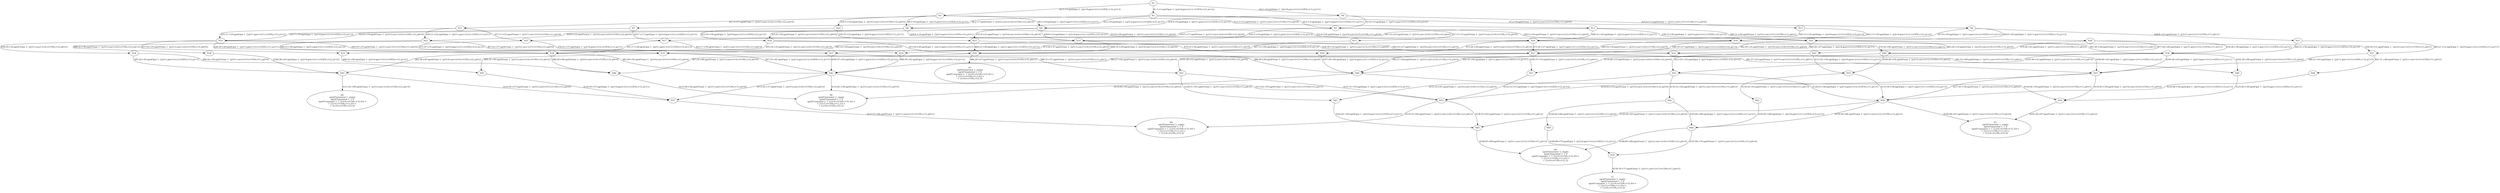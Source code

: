 digraph cpn_tools_graph {
  N47 [label="47:
sgrid'Generator 1: empty
sgrid'Generated 1: 1`0
sgrid'Consumer 1: 1`({i=4,t=CON,c=3},6)++
1`({i=5,t=CON,c=1},0)++
1`({i=6,t=CON,c=2},0)
"];
  N56 [label="56:
sgrid'Generator 1: empty
sgrid'Generated 1: 1`0
sgrid'Consumer 1: 1`({i=4,t=CON,c=3},3)++
1`({i=5,t=CON,c=1},1)++
1`({i=6,t=CON,c=2},2)
"];
  N60 [label="60:
sgrid'Generator 1: empty
sgrid'Generated 1: 1`0
sgrid'Consumer 1: 1`({i=4,t=CON,c=3},0)++
1`({i=5,t=CON,c=1},0)++
1`({i=6,t=CON,c=2},6)
"];
  N64 [label="64:
sgrid'Generator 1: empty
sgrid'Generated 1: 1`0
sgrid'Consumer 1: 1`({i=4,t=CON,c=3},0)++
1`({i=5,t=CON,c=1},2)++
1`({i=6,t=CON,c=2},4)
"];
  N67 [label="67:
sgrid'Generator 1: empty
sgrid'Generated 1: 1`0
sgrid'Consumer 1: 1`({i=4,t=CON,c=3},3)++
1`({i=5,t=CON,c=1},3)++
1`({i=6,t=CON,c=2},0)
"];
  N69 [label="69:
sgrid'Generator 1: empty
sgrid'Generated 1: 1`0
sgrid'Consumer 1: 1`({i=4,t=CON,c=3},0)++
1`({i=5,t=CON,c=1},4)++
1`({i=6,t=CON,c=2},2)
"];
  N71 [label="71:
sgrid'Generator 1: empty
sgrid'Generated 1: 1`0
sgrid'Consumer 1: 1`({i=4,t=CON,c=3},0)++
1`({i=5,t=CON,c=1},6)++
1`({i=6,t=CON,c=2},0)
"];
  N1 -> N4 [ label="A3:1->4:sgrid'gen 1: {p2=0,gen={i=2,t=GEN,c=1},p1=1}" ];
  N1 -> N3 [ label="A2:1->3:sgrid'gen 1: {p2=0,gen={i=3,t=GEN,c=3},p1=3}" ];
  N1 -> N2 [ label="A1:1->2:sgrid'gen 1: {p2=0,gen={i=1,t=GEN,c=2},p1=2}" ];
  N10 -> N23 [ label="A34:10->23:sgrid'gen 1: {p2=0,gen={i=2,t=GEN,c=1},p1=1}" ];
  N10 -> N18 [ label="A33:10->18:sgrid'gen 1: {p2=0,gen={i=1,t=GEN,c=2},p1=2}" ];
  N11 -> N25 [ label="A37:11->25:sgrid'trans 1: {p3=1,con={i=5,t=CON,c=1},p4=0}" ];
  N11 -> N22 [ label="A36:11->22:sgrid'gen 1: {p2=1,gen={i=2,t=GEN,c=1},p1=1}" ];
  N11 -> N19 [ label="A35:11->19:sgrid'gen 1: {p2=1,gen={i=1,t=GEN,c=2},p1=2}" ];
  N12 -> N25 [ label="A41:12->25:sgrid'trans 1: {p3=2,con={i=6,t=CON,c=2},p4=0}" ];
  N12 -> N26 [ label="A40:12->26:sgrid'trans 1: {p3=2,con={i=5,t=CON,c=1},p4=1}" ];
  N12 -> N20 [ label="A39:12->20:sgrid'gen 1: {p2=2,gen={i=1,t=GEN,c=2},p1=2}" ];
  N12 -> N24 [ label="A38:12->24:sgrid'gen 1: {p2=2,gen={i=2,t=GEN,c=1},p1=1}" ];
  N13 -> N24 [ label="A43:13->24:sgrid'gen 1: {p2=0,gen={i=3,t=GEN,c=3},p1=3}" ];
  N13 -> N16 [ label="A42:13->16:sgrid'gen 1: {p2=0,gen={i=1,t=GEN,c=2},p1=2}" ];
  N14 -> N29 [ label="A46:14->29:sgrid'trans 1: {p3=6,con={i=4,t=CON,c=3},p4=0}" ];
  N14 -> N28 [ label="A45:14->28:sgrid'trans 1: {p3=6,con={i=6,t=CON,c=2},p4=0}" ];
  N14 -> N27 [ label="A44:14->27:sgrid'trans 1: {p3=6,con={i=5,t=CON,c=1},p4=0}" ];
  N15 -> N29 [ label="A47:15->29:sgrid'gen 1: {p2=0,gen={i=3,t=GEN,c=3},p1=3}" ];
  N16 -> N31 [ label="A50:16->31:sgrid'trans 1: {p3=2,con={i=5,t=CON,c=1},p4=1}" ];
  N16 -> N30 [ label="A49:16->30:sgrid'trans 1: {p3=2,con={i=6,t=CON,c=2},p4=0}" ];
  N16 -> N27 [ label="A48:16->27:sgrid'gen 1: {p2=2,gen={i=3,t=GEN,c=3},p1=3}" ];
  N17 -> N30 [ label="A52:17->30:sgrid'trans 1: {p3=1,con={i=5,t=CON,c=1},p4=0}" ];
  N17 -> N28 [ label="A51:17->28:sgrid'gen 1: {p2=1,gen={i=3,t=GEN,c=3},p1=3}" ];
  N18 -> N33 [ label="A55:18->33:sgrid'trans 1: {p3=2,con={i=6,t=CON,c=2},p4=0}" ];
  N18 -> N32 [ label="A54:18->32:sgrid'trans 1: {p3=2,con={i=5,t=CON,c=1},p4=0}" ];
  N18 -> N29 [ label="A53:18->29:sgrid'gen 1: {p2=2,gen={i=2,t=GEN,c=1},p1=1}" ];
  N19 -> N35 [ label="A59:19->35:sgrid'trans 1: {p3=3,con={i=5,t=CON,c=1},p4=0}" ];
  N19 -> N34 [ label="A58:19->34:sgrid'trans 1: {p3=3,con={i=6,t=CON,c=2},p4=2}" ];
  N19 -> N33 [ label="A57:19->33:sgrid'trans 1: {p3=3,con={i=4,t=CON,c=3},p4=0}" ];
  N19 -> N28 [ label="A56:19->28:sgrid'gen 1: {p2=3,gen={i=2,t=GEN,c=1},p1=1}" ];
  N2 -> N8 [ label="A7:2->8:sgrid'trans 1: {p3=2,con={i=5,t=CON,c=1},p4=0}" ];
  N2 -> N7 [ label="A6:2->7:sgrid'trans 1: {p3=2,con={i=6,t=CON,c=2},p4=0}" ];
  N2 -> N6 [ label="A5:2->6:sgrid'gen 1: {p2=2,gen={i=3,t=GEN,c=3},p1=3}" ];
  N2 -> N5 [ label="A4:2->5:sgrid'gen 1: {p2=2,gen={i=2,t=GEN,c=1},p1=1}" ];
  N20 -> N32 [ label="A63:20->32:sgrid'trans 1: {p3=4,con={i=4,t=CON,c=3},p4=0}" ];
  N20 -> N35 [ label="A62:20->35:sgrid'trans 1: {p3=4,con={i=6,t=CON,c=2},p4=0}" ];
  N20 -> N36 [ label="A61:20->36:sgrid'trans 1: {p3=4,con={i=5,t=CON,c=1},p4=1}" ];
  N20 -> N27 [ label="A60:20->27:sgrid'gen 1: {p2=4,gen={i=2,t=GEN,c=1},p1=1}" ];
  N21 -> N31 [ label="A65:21->31:sgrid'gen 1: {p2=0,gen={i=2,t=GEN,c=1},p1=1}" ];
  N21 -> N36 [ label="A64:21->36:sgrid'gen 1: {p2=0,gen={i=3,t=GEN,c=3},p1=3}" ];
  N22 -> N38 [ label="A68:22->38:sgrid'trans 1: {p3=2,con={i=6,t=CON,c=2},p4=2}" ];
  N22 -> N37 [ label="A67:22->37:sgrid'trans 1: {p3=2,con={i=5,t=CON,c=1},p4=0}" ];
  N22 -> N28 [ label="A66:22->28:sgrid'gen 1: {p2=2,gen={i=1,t=GEN,c=2},p1=2}" ];
  N23 -> N39 [ label="A70:23->39:sgrid'trans 1: {p3=1,con={i=5,t=CON,c=1},p4=0}" ];
  N23 -> N29 [ label="A69:23->29:sgrid'gen 1: {p2=1,gen={i=1,t=GEN,c=2},p1=2}" ];
  N24 -> N40 [ label="A74:24->40:sgrid'trans 1: {p3=3,con={i=5,t=CON,c=1},p4=1}" ];
  N24 -> N37 [ label="A73:24->37:sgrid'trans 1: {p3=3,con={i=6,t=CON,c=2},p4=0}" ];
  N24 -> N39 [ label="A72:24->39:sgrid'trans 1: {p3=3,con={i=4,t=CON,c=3},p4=0}" ];
  N24 -> N27 [ label="A71:24->27:sgrid'gen 1: {p2=3,gen={i=1,t=GEN,c=2},p1=2}" ];
  N25 -> N37 [ label="A76:25->37:sgrid'gen 1: {p2=0,gen={i=2,t=GEN,c=1},p1=1}" ];
  N25 -> N35 [ label="A75:25->35:sgrid'gen 1: {p2=0,gen={i=1,t=GEN,c=2},p1=2}" ];
  N26 -> N41 [ label="A79:26->41:sgrid'trans 1: {p3=1,con={i=5,t=CON,c=1},p4=2}" ];
  N26 -> N36 [ label="A78:26->36:sgrid'gen 1: {p2=1,gen={i=1,t=GEN,c=2},p1=2}" ];
  N26 -> N40 [ label="A77:26->40:sgrid'gen 1: {p2=1,gen={i=2,t=GEN,c=1},p1=1}" ];
  N27 -> N44 [ label="A82:27->44:sgrid'trans 1: {p3=5,con={i=4,t=CON,c=3},p4=0}" ];
  N27 -> N43 [ label="A81:27->43:sgrid'trans 1: {p3=5,con={i=5,t=CON,c=1},p4=1}" ];
  N27 -> N42 [ label="A80:27->42:sgrid'trans 1: {p3=5,con={i=6,t=CON,c=2},p4=0}" ];
  N28 -> N42 [ label="A85:28->42:sgrid'trans 1: {p3=4,con={i=5,t=CON,c=1},p4=0}" ];
  N28 -> N46 [ label="A84:28->46:sgrid'trans 1: {p3=4,con={i=4,t=CON,c=3},p4=0}" ];
  N28 -> N45 [ label="A83:28->45:sgrid'trans 1: {p3=4,con={i=6,t=CON,c=2},p4=2}" ];
  N29 -> N44 [ label="A88:29->44:sgrid'trans 1: {p3=3,con={i=5,t=CON,c=1},p4=0}" ];
  N29 -> N46 [ label="A87:29->46:sgrid'trans 1: {p3=3,con={i=6,t=CON,c=2},p4=0}" ];
  N29 -> N47 [ label="A86:29->47:sgrid'trans 1: {p3=3,con={i=4,t=CON,c=3},p4=3}" ];
  N3 -> N12 [ label="A12:3->12:sgrid'trans 1: {p3=3,con={i=5,t=CON,c=1},p4=0}" ];
  N3 -> N11 [ label="A11:3->11:sgrid'trans 1: {p3=3,con={i=6,t=CON,c=2},p4=0}" ];
  N3 -> N10 [ label="A10:3->10:sgrid'trans 1: {p3=3,con={i=4,t=CON,c=3},p4=0}" ];
  N3 -> N9 [ label="A9:3->9:sgrid'gen 1: {p2=3,gen={i=2,t=GEN,c=1},p1=1}" ];
  N3 -> N6 [ label="A8:3->6:sgrid'gen 1: {p2=3,gen={i=1,t=GEN,c=2},p1=2}" ];
  N30 -> N42 [ label="A89:30->42:sgrid'gen 1: {p2=0,gen={i=3,t=GEN,c=3},p1=3}" ];
  N31 -> N48 [ label="A91:31->48:sgrid'trans 1: {p3=1,con={i=5,t=CON,c=1},p4=2}" ];
  N31 -> N43 [ label="A90:31->43:sgrid'gen 1: {p2=1,gen={i=3,t=GEN,c=3},p1=3}" ];
  N32 -> N49 [ label="A93:32->49:sgrid'trans 1: {p3=1,con={i=5,t=CON,c=1},p4=1}" ];
  N32 -> N44 [ label="A92:32->44:sgrid'gen 1: {p2=1,gen={i=2,t=GEN,c=1},p1=1}" ];
  N33 -> N46 [ label="A94:33->46:sgrid'gen 1: {p2=0,gen={i=2,t=GEN,c=1},p1=1}" ];
  N34 -> N50 [ label="A96:34->50:sgrid'trans 1: {p3=1,con={i=5,t=CON,c=1},p4=0}" ];
  N34 -> N45 [ label="A95:34->45:sgrid'gen 1: {p2=1,gen={i=2,t=GEN,c=1},p1=1}" ];
  N35 -> N50 [ label="A99:35->50:sgrid'trans 1: {p3=2,con={i=6,t=CON,c=2},p4=2}" ];
  N35 -> N51 [ label="A98:35->51:sgrid'trans 1: {p3=2,con={i=5,t=CON,c=1},p4=1}" ];
  N35 -> N42 [ label="A97:35->42:sgrid'gen 1: {p2=2,gen={i=2,t=GEN,c=1},p1=1}" ];
  N36 -> N52 [ label="A103:36->52:sgrid'trans 1: {p3=3,con={i=5,t=CON,c=1},p4=2}" ];
  N36 -> N49 [ label="A102:36->49:sgrid'trans 1: {p3=3,con={i=4,t=CON,c=3},p4=0}" ];
  N36 -> N51 [ label="A101:36->51:sgrid'trans 1: {p3=3,con={i=6,t=CON,c=2},p4=0}" ];
  N36 -> N43 [ label="A100:36->43:sgrid'gen 1: {p2=3,gen={i=2,t=GEN,c=1},p1=1}" ];
  N37 -> N53 [ label="A105:37->53:sgrid'trans 1: {p3=1,con={i=5,t=CON,c=1},p4=1}" ];
  N37 -> N42 [ label="A104:37->42:sgrid'gen 1: {p2=1,gen={i=1,t=GEN,c=2},p1=2}" ];
  N38 -> N45 [ label="A106:38->45:sgrid'gen 1: {p2=0,gen={i=1,t=GEN,c=2},p1=2}" ];
  N39 -> N44 [ label="A107:39->44:sgrid'gen 1: {p2=0,gen={i=1,t=GEN,c=2},p1=2}" ];
  N4 -> N13 [ label="A15:4->13:sgrid'trans 1: {p3=1,con={i=5,t=CON,c=1},p4=0}" ];
  N4 -> N9 [ label="A14:4->9:sgrid'gen 1: {p2=1,gen={i=3,t=GEN,c=3},p1=3}" ];
  N4 -> N5 [ label="A13:4->5:sgrid'gen 1: {p2=1,gen={i=1,t=GEN,c=2},p1=2}" ];
  N40 -> N53 [ label="A110:40->53:sgrid'trans 1: {p3=2,con={i=6,t=CON,c=2},p4=0}" ];
  N40 -> N54 [ label="A109:40->54:sgrid'trans 1: {p3=2,con={i=5,t=CON,c=1},p4=2}" ];
  N40 -> N43 [ label="A108:40->43:sgrid'gen 1: {p2=2,gen={i=1,t=GEN,c=2},p1=2}" ];
  N41 -> N52 [ label="A112:41->52:sgrid'gen 1: {p2=0,gen={i=1,t=GEN,c=2},p1=2}" ];
  N41 -> N54 [ label="A111:41->54:sgrid'gen 1: {p2=0,gen={i=2,t=GEN,c=1},p1=1}" ];
  N42 -> N57 [ label="A115:42->57:sgrid'trans 1: {p3=3,con={i=6,t=CON,c=2},p4=2}" ];
  N42 -> N56 [ label="A114:42->56:sgrid'trans 1: {p3=3,con={i=4,t=CON,c=3},p4=0}" ];
  N42 -> N55 [ label="A113:42->55:sgrid'trans 1: {p3=3,con={i=5,t=CON,c=1},p4=1}" ];
  N43 -> N59 [ label="A118:43->59:sgrid'trans 1: {p3=4,con={i=4,t=CON,c=3},p4=0}" ];
  N43 -> N58 [ label="A117:43->58:sgrid'trans 1: {p3=4,con={i=5,t=CON,c=1},p4=2}" ];
  N43 -> N55 [ label="A116:43->55:sgrid'trans 1: {p3=4,con={i=6,t=CON,c=2},p4=0}" ];
  N44 -> N59 [ label="A120:44->59:sgrid'trans 1: {p3=2,con={i=5,t=CON,c=1},p4=1}" ];
  N44 -> N56 [ label="A119:44->56:sgrid'trans 1: {p3=2,con={i=6,t=CON,c=2},p4=0}" ];
  N45 -> N57 [ label="A122:45->57:sgrid'trans 1: {p3=2,con={i=5,t=CON,c=1},p4=0}" ];
  N45 -> N60 [ label="A121:45->60:sgrid'trans 1: {p3=2,con={i=6,t=CON,c=2},p4=4}" ];
  N46 -> N56 [ label="A123:46->56:sgrid'trans 1: {p3=1,con={i=5,t=CON,c=1},p4=0}" ];
  N48 -> N58 [ label="A124:48->58:sgrid'gen 1: {p2=0,gen={i=3,t=GEN,c=3},p1=3}" ];
  N49 -> N59 [ label="A125:49->59:sgrid'gen 1: {p2=0,gen={i=2,t=GEN,c=1},p1=1}" ];
  N5 -> N17 [ label="A19:5->17:sgrid'trans 1: {p3=3,con={i=6,t=CON,c=2},p4=0}" ];
  N5 -> N16 [ label="A18:5->16:sgrid'trans 1: {p3=3,con={i=5,t=CON,c=1},p4=0}" ];
  N5 -> N15 [ label="A17:5->15:sgrid'trans 1: {p3=3,con={i=4,t=CON,c=3},p4=0}" ];
  N5 -> N14 [ label="A16:5->14:sgrid'gen 1: {p2=3,gen={i=3,t=GEN,c=3},p1=3}" ];
  N50 -> N57 [ label="A126:50->57:sgrid'gen 1: {p2=0,gen={i=2,t=GEN,c=1},p1=1}" ];
  N51 -> N61 [ label="A128:51->61:sgrid'trans 1: {p3=1,con={i=5,t=CON,c=1},p4=2}" ];
  N51 -> N55 [ label="A127:51->55:sgrid'gen 1: {p2=1,gen={i=2,t=GEN,c=1},p1=1}" ];
  N52 -> N61 [ label="A131:52->61:sgrid'trans 1: {p3=2,con={i=6,t=CON,c=2},p4=0}" ];
  N52 -> N62 [ label="A130:52->62:sgrid'trans 1: {p3=2,con={i=5,t=CON,c=1},p4=3}" ];
  N52 -> N58 [ label="A129:52->58:sgrid'gen 1: {p2=2,gen={i=2,t=GEN,c=1},p1=1}" ];
  N53 -> N55 [ label="A132:53->55:sgrid'gen 1: {p2=0,gen={i=1,t=GEN,c=2},p1=2}" ];
  N54 -> N63 [ label="A134:54->63:sgrid'trans 1: {p3=1,con={i=5,t=CON,c=1},p4=3}" ];
  N54 -> N58 [ label="A133:54->58:sgrid'gen 1: {p2=1,gen={i=1,t=GEN,c=2},p1=2}" ];
  N55 -> N65 [ label="A136:55->65:sgrid'trans 1: {p3=2,con={i=5,t=CON,c=1},p4=2}" ];
  N55 -> N64 [ label="A135:55->64:sgrid'trans 1: {p3=2,con={i=6,t=CON,c=2},p4=2}" ];
  N57 -> N64 [ label="A137:57->64:sgrid'trans 1: {p3=1,con={i=5,t=CON,c=1},p4=1}" ];
  N58 -> N67 [ label="A140:58->67:sgrid'trans 1: {p3=3,con={i=4,t=CON,c=3},p4=0}" ];
  N58 -> N66 [ label="A139:58->66:sgrid'trans 1: {p3=3,con={i=5,t=CON,c=1},p4=3}" ];
  N58 -> N65 [ label="A138:58->65:sgrid'trans 1: {p3=3,con={i=6,t=CON,c=2},p4=0}" ];
  N59 -> N67 [ label="A141:59->67:sgrid'trans 1: {p3=1,con={i=5,t=CON,c=1},p4=2}" ];
  N6 -> N20 [ label="A23:6->20:sgrid'trans 1: {p3=5,con={i=5,t=CON,c=1},p4=0}" ];
  N6 -> N19 [ label="A22:6->19:sgrid'trans 1: {p3=5,con={i=6,t=CON,c=2},p4=0}" ];
  N6 -> N18 [ label="A21:6->18:sgrid'trans 1: {p3=5,con={i=4,t=CON,c=3},p4=0}" ];
  N6 -> N14 [ label="A20:6->14:sgrid'gen 1: {p2=5,gen={i=2,t=GEN,c=1},p1=1}" ];
  N61 -> N65 [ label="A142:61->65:sgrid'gen 1: {p2=0,gen={i=2,t=GEN,c=1},p1=1}" ];
  N62 -> N68 [ label="A144:62->68:sgrid'trans 1: {p3=1,con={i=5,t=CON,c=1},p4=4}" ];
  N62 -> N66 [ label="A143:62->66:sgrid'gen 1: {p2=1,gen={i=2,t=GEN,c=1},p1=1}" ];
  N63 -> N66 [ label="A145:63->66:sgrid'gen 1: {p2=0,gen={i=1,t=GEN,c=2},p1=2}" ];
  N65 -> N69 [ label="A146:65->69:sgrid'trans 1: {p3=1,con={i=5,t=CON,c=1},p4=3}" ];
  N66 -> N69 [ label="A148:66->69:sgrid'trans 1: {p3=2,con={i=6,t=CON,c=2},p4=0}" ];
  N66 -> N70 [ label="A147:66->70:sgrid'trans 1: {p3=2,con={i=5,t=CON,c=1},p4=4}" ];
  N68 -> N70 [ label="A149:68->70:sgrid'gen 1: {p2=0,gen={i=2,t=GEN,c=1},p1=1}" ];
  N7 -> N19 [ label="A25:7->19:sgrid'gen 1: {p2=0,gen={i=3,t=GEN,c=3},p1=3}" ];
  N7 -> N17 [ label="A24:7->17:sgrid'gen 1: {p2=0,gen={i=2,t=GEN,c=1},p1=1}" ];
  N70 -> N71 [ label="A150:70->71:sgrid'trans 1: {p3=1,con={i=5,t=CON,c=1},p4=5}" ];
  N8 -> N21 [ label="A28:8->21:sgrid'trans 1: {p3=1,con={i=5,t=CON,c=1},p4=1}" ];
  N8 -> N16 [ label="A27:8->16:sgrid'gen 1: {p2=1,gen={i=2,t=GEN,c=1},p1=1}" ];
  N8 -> N20 [ label="A26:8->20:sgrid'gen 1: {p2=1,gen={i=3,t=GEN,c=3},p1=3}" ];
  N9 -> N24 [ label="A32:9->24:sgrid'trans 1: {p3=4,con={i=5,t=CON,c=1},p4=0}" ];
  N9 -> N23 [ label="A31:9->23:sgrid'trans 1: {p3=4,con={i=4,t=CON,c=3},p4=0}" ];
  N9 -> N22 [ label="A30:9->22:sgrid'trans 1: {p3=4,con={i=6,t=CON,c=2},p4=0}" ];
  N9 -> N14 [ label="A29:9->14:sgrid'gen 1: {p2=4,gen={i=1,t=GEN,c=2},p1=2}" ];
}